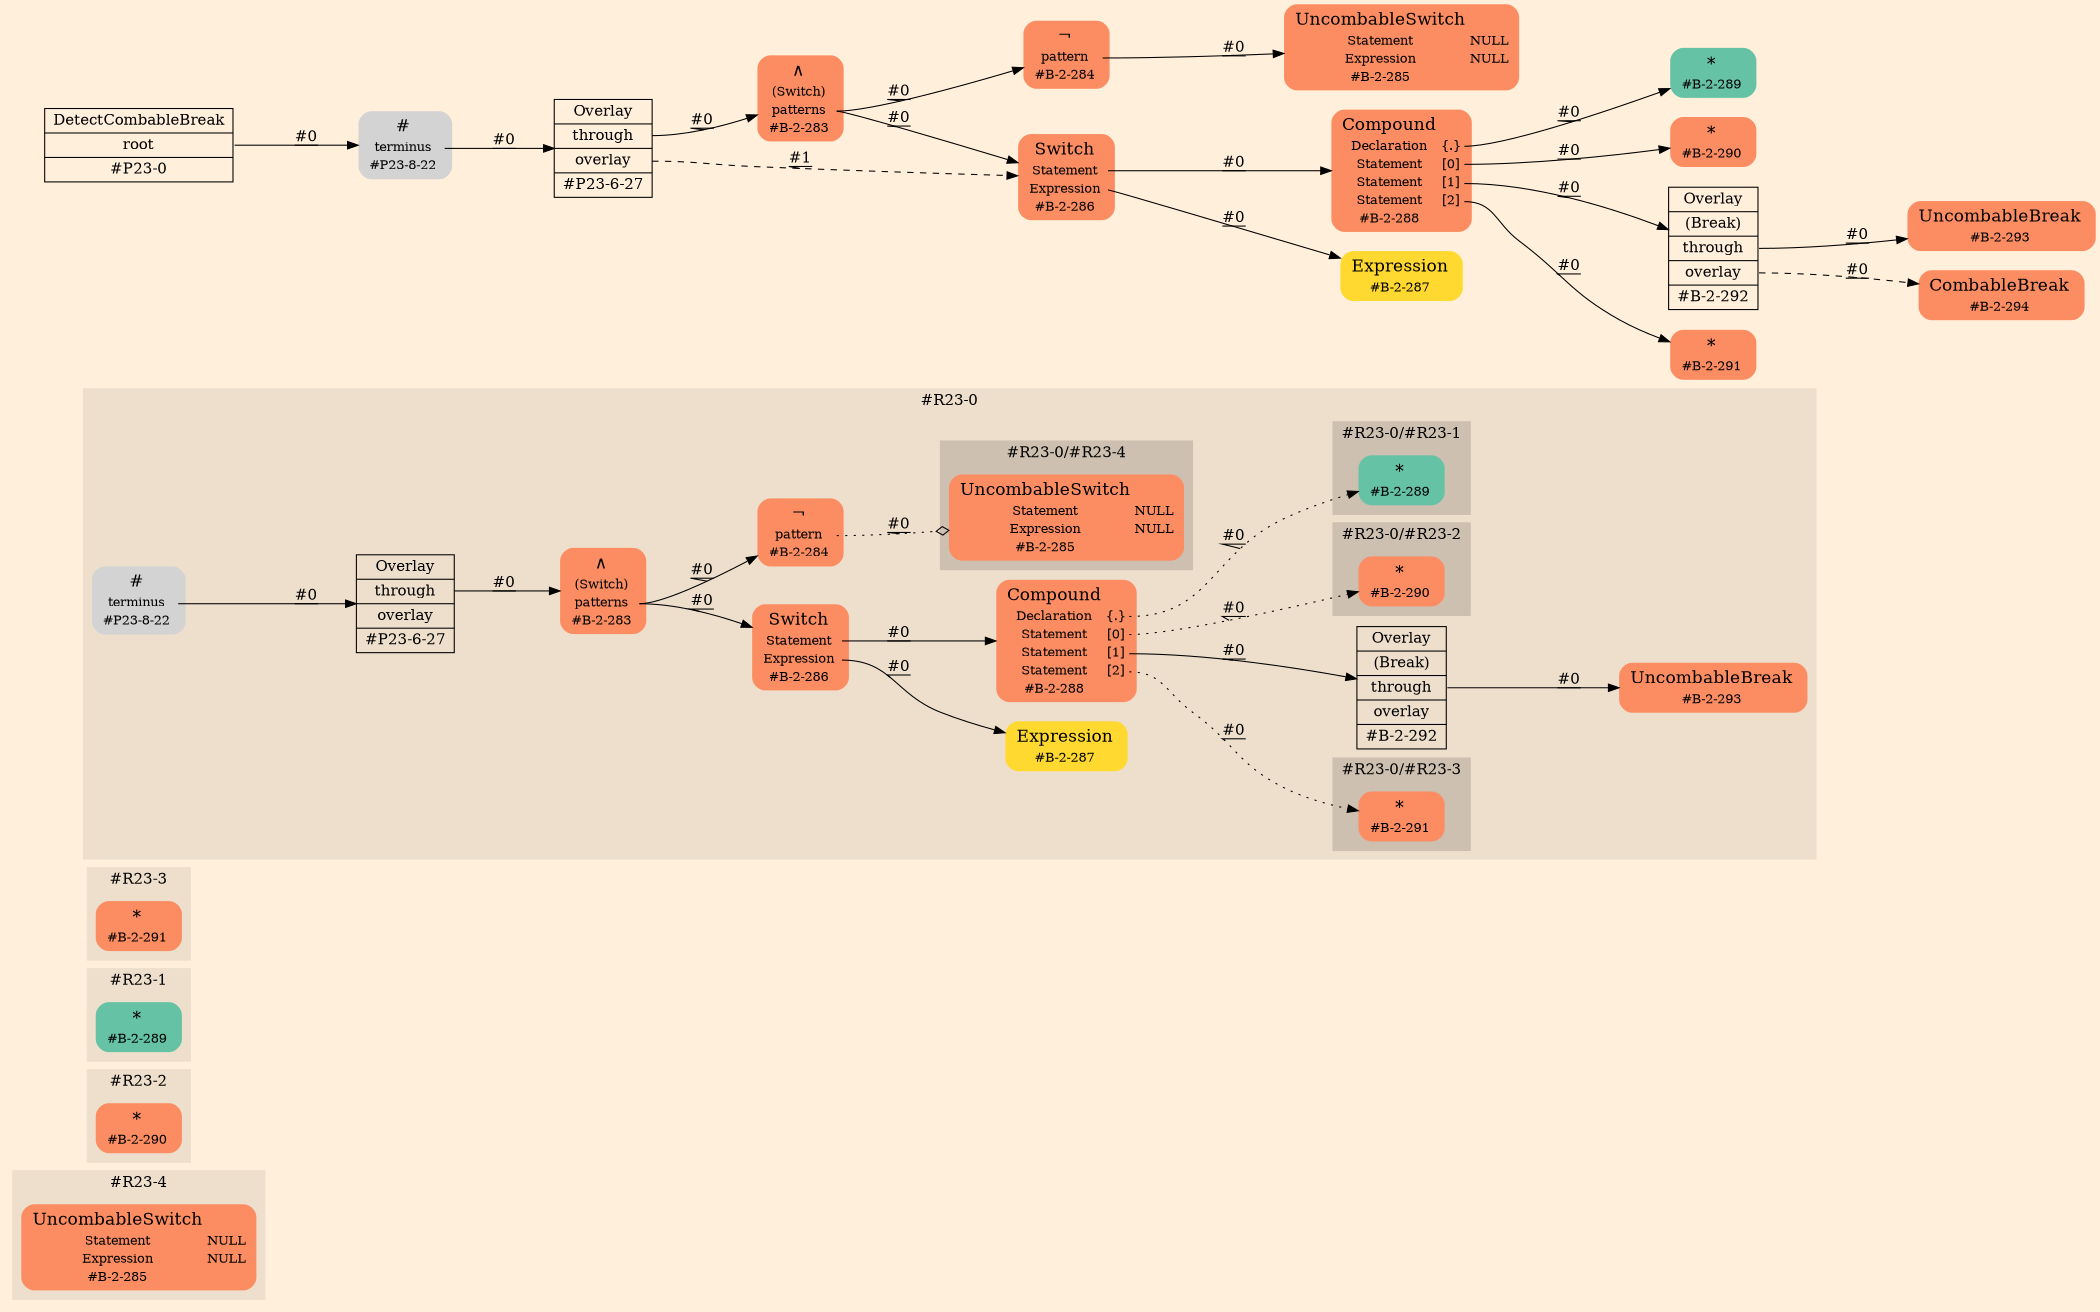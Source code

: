 digraph Inferno {
graph [
    rankdir = "LR"
    ranksep = 1.0
    size = "14,20"
    bgcolor = antiquewhite1
    color = black
    fontcolor = black
];
node [
];
// -------------------- figure #R23-4 --------------------
subgraph "cluster#R23-4" {
    label = "#R23-4"
    style = "filled"
    color = antiquewhite2
    "#R23-4/#B-2-285" [
        shape = "plaintext"
        fillcolor = "/set28/2"
        label = <<TABLE BORDER="0" CELLBORDER="0" CELLSPACING="0">
         <TR><TD><FONT POINT-SIZE="16.0">UncombableSwitch</FONT></TD><TD></TD></TR>
         <TR><TD>Statement</TD><TD PORT="port0">NULL</TD></TR>
         <TR><TD>Expression</TD><TD PORT="port1">NULL</TD></TR>
         <TR><TD>#B-2-285</TD><TD PORT="port2"></TD></TR>
        </TABLE>>
        style = "rounded,filled"
        fontsize = "12"
    ];
    
}


// -------------------- figure #R23-2 --------------------
subgraph "cluster#R23-2" {
    label = "#R23-2"
    style = "filled"
    color = antiquewhite2
    "#R23-2/#B-2-290" [
        shape = "plaintext"
        fillcolor = "/set28/2"
        label = <<TABLE BORDER="0" CELLBORDER="0" CELLSPACING="0">
         <TR><TD><FONT POINT-SIZE="16.0">*</FONT></TD><TD></TD></TR>
         <TR><TD>#B-2-290</TD><TD PORT="port0"></TD></TR>
        </TABLE>>
        style = "rounded,filled"
        fontsize = "12"
    ];
    
}


// -------------------- figure #R23-1 --------------------
subgraph "cluster#R23-1" {
    label = "#R23-1"
    style = "filled"
    color = antiquewhite2
    "#R23-1/#B-2-289" [
        shape = "plaintext"
        fillcolor = "/set28/1"
        label = <<TABLE BORDER="0" CELLBORDER="0" CELLSPACING="0">
         <TR><TD><FONT POINT-SIZE="16.0">*</FONT></TD><TD></TD></TR>
         <TR><TD>#B-2-289</TD><TD PORT="port0"></TD></TR>
        </TABLE>>
        style = "rounded,filled"
        fontsize = "12"
    ];
    
}


// -------------------- figure #R23-3 --------------------
subgraph "cluster#R23-3" {
    label = "#R23-3"
    style = "filled"
    color = antiquewhite2
    "#R23-3/#B-2-291" [
        shape = "plaintext"
        fillcolor = "/set28/2"
        label = <<TABLE BORDER="0" CELLBORDER="0" CELLSPACING="0">
         <TR><TD><FONT POINT-SIZE="16.0">*</FONT></TD><TD></TD></TR>
         <TR><TD>#B-2-291</TD><TD PORT="port0"></TD></TR>
        </TABLE>>
        style = "rounded,filled"
        fontsize = "12"
    ];
    
}


// -------------------- figure #R23-0 --------------------
subgraph "cluster#R23-0" {
    label = "#R23-0"
    style = "filled"
    color = antiquewhite2
    "#R23-0/#B-2-293" [
        shape = "plaintext"
        fillcolor = "/set28/2"
        label = <<TABLE BORDER="0" CELLBORDER="0" CELLSPACING="0">
         <TR><TD><FONT POINT-SIZE="16.0">UncombableBreak</FONT></TD><TD></TD></TR>
         <TR><TD>#B-2-293</TD><TD PORT="port0"></TD></TR>
        </TABLE>>
        style = "rounded,filled"
        fontsize = "12"
    ];
    
    "#R23-0/#B-2-292" [
        shape = "record"
        fillcolor = antiquewhite2
        label = "<fixed> Overlay | <port0> (Break) | <port1> through | <port2> overlay | <port3> #B-2-292"
        style = "filled"
        fontsize = "14"
        color = black
        fontcolor = black
    ];
    
    "#R23-0/#B-2-288" [
        shape = "plaintext"
        fillcolor = "/set28/2"
        label = <<TABLE BORDER="0" CELLBORDER="0" CELLSPACING="0">
         <TR><TD><FONT POINT-SIZE="16.0">Compound</FONT></TD><TD></TD></TR>
         <TR><TD>Declaration</TD><TD PORT="port0">{.}</TD></TR>
         <TR><TD>Statement</TD><TD PORT="port1">[0]</TD></TR>
         <TR><TD>Statement</TD><TD PORT="port2">[1]</TD></TR>
         <TR><TD>Statement</TD><TD PORT="port3">[2]</TD></TR>
         <TR><TD>#B-2-288</TD><TD PORT="port4"></TD></TR>
        </TABLE>>
        style = "rounded,filled"
        fontsize = "12"
    ];
    
    "#R23-0/#P23-6-27" [
        shape = "record"
        fillcolor = antiquewhite2
        label = "<fixed> Overlay | <port0> through | <port1> overlay | <port2> #P23-6-27"
        style = "filled"
        fontsize = "14"
        color = black
        fontcolor = black
    ];
    
    "#R23-0/#P23-8-22" [
        shape = "plaintext"
        label = <<TABLE BORDER="0" CELLBORDER="0" CELLSPACING="0">
         <TR><TD><FONT POINT-SIZE="16.0">#</FONT></TD><TD></TD></TR>
         <TR><TD>terminus</TD><TD PORT="port0"></TD></TR>
         <TR><TD>#P23-8-22</TD><TD PORT="port1"></TD></TR>
        </TABLE>>
        style = "rounded,filled"
        fontsize = "12"
    ];
    
    "#R23-0/#B-2-283" [
        shape = "plaintext"
        fillcolor = "/set28/2"
        label = <<TABLE BORDER="0" CELLBORDER="0" CELLSPACING="0">
         <TR><TD><FONT POINT-SIZE="16.0">∧</FONT></TD><TD></TD></TR>
         <TR><TD>(Switch)</TD><TD PORT="port0"></TD></TR>
         <TR><TD>patterns</TD><TD PORT="port1"></TD></TR>
         <TR><TD>#B-2-283</TD><TD PORT="port2"></TD></TR>
        </TABLE>>
        style = "rounded,filled"
        fontsize = "12"
    ];
    
    "#R23-0/#B-2-286" [
        shape = "plaintext"
        fillcolor = "/set28/2"
        label = <<TABLE BORDER="0" CELLBORDER="0" CELLSPACING="0">
         <TR><TD><FONT POINT-SIZE="16.0">Switch</FONT></TD><TD></TD></TR>
         <TR><TD>Statement</TD><TD PORT="port0"></TD></TR>
         <TR><TD>Expression</TD><TD PORT="port1"></TD></TR>
         <TR><TD>#B-2-286</TD><TD PORT="port2"></TD></TR>
        </TABLE>>
        style = "rounded,filled"
        fontsize = "12"
    ];
    
    "#R23-0/#B-2-287" [
        shape = "plaintext"
        fillcolor = "/set28/6"
        label = <<TABLE BORDER="0" CELLBORDER="0" CELLSPACING="0">
         <TR><TD><FONT POINT-SIZE="16.0">Expression</FONT></TD><TD></TD></TR>
         <TR><TD>#B-2-287</TD><TD PORT="port0"></TD></TR>
        </TABLE>>
        style = "rounded,filled"
        fontsize = "12"
    ];
    
    "#R23-0/#B-2-284" [
        shape = "plaintext"
        fillcolor = "/set28/2"
        label = <<TABLE BORDER="0" CELLBORDER="0" CELLSPACING="0">
         <TR><TD><FONT POINT-SIZE="16.0">¬</FONT></TD><TD></TD></TR>
         <TR><TD>pattern</TD><TD PORT="port0"></TD></TR>
         <TR><TD>#B-2-284</TD><TD PORT="port1"></TD></TR>
        </TABLE>>
        style = "rounded,filled"
        fontsize = "12"
    ];
    
    subgraph "cluster#R23-0/#R23-3" {
        label = "#R23-0/#R23-3"
        style = "filled"
        color = antiquewhite3
        "#R23-0/#0/#B-2-291" [
            shape = "plaintext"
            fillcolor = "/set28/2"
            label = <<TABLE BORDER="0" CELLBORDER="0" CELLSPACING="0">
             <TR><TD><FONT POINT-SIZE="16.0">*</FONT></TD><TD></TD></TR>
             <TR><TD>#B-2-291</TD><TD PORT="port0"></TD></TR>
            </TABLE>>
            style = "rounded,filled"
            fontsize = "12"
        ];
        
    }
    
    subgraph "cluster#R23-0/#R23-1" {
        label = "#R23-0/#R23-1"
        style = "filled"
        color = antiquewhite3
        "#R23-0/#0/#B-2-289" [
            shape = "plaintext"
            fillcolor = "/set28/1"
            label = <<TABLE BORDER="0" CELLBORDER="0" CELLSPACING="0">
             <TR><TD><FONT POINT-SIZE="16.0">*</FONT></TD><TD></TD></TR>
             <TR><TD>#B-2-289</TD><TD PORT="port0"></TD></TR>
            </TABLE>>
            style = "rounded,filled"
            fontsize = "12"
        ];
        
    }
    
    subgraph "cluster#R23-0/#R23-2" {
        label = "#R23-0/#R23-2"
        style = "filled"
        color = antiquewhite3
        "#R23-0/#0/#B-2-290" [
            shape = "plaintext"
            fillcolor = "/set28/2"
            label = <<TABLE BORDER="0" CELLBORDER="0" CELLSPACING="0">
             <TR><TD><FONT POINT-SIZE="16.0">*</FONT></TD><TD></TD></TR>
             <TR><TD>#B-2-290</TD><TD PORT="port0"></TD></TR>
            </TABLE>>
            style = "rounded,filled"
            fontsize = "12"
        ];
        
    }
    
    subgraph "cluster#R23-0/#R23-4" {
        label = "#R23-0/#R23-4"
        style = "filled"
        color = antiquewhite3
        "#R23-0/#0/#B-2-285" [
            shape = "plaintext"
            fillcolor = "/set28/2"
            label = <<TABLE BORDER="0" CELLBORDER="0" CELLSPACING="0">
             <TR><TD><FONT POINT-SIZE="16.0">UncombableSwitch</FONT></TD><TD></TD></TR>
             <TR><TD>Statement</TD><TD PORT="port0">NULL</TD></TR>
             <TR><TD>Expression</TD><TD PORT="port1">NULL</TD></TR>
             <TR><TD>#B-2-285</TD><TD PORT="port2"></TD></TR>
            </TABLE>>
            style = "rounded,filled"
            fontsize = "12"
        ];
        
    }
    
}


// -------------------- transformation figure --------------------
"CR#P23-0" [
    shape = "record"
    fillcolor = antiquewhite1
    label = "<fixed> DetectCombableBreak | <port0> root | <port1> #P23-0"
    style = "filled"
    fontsize = "14"
    color = black
    fontcolor = black
];

"#P23-8-22" [
    shape = "plaintext"
    label = <<TABLE BORDER="0" CELLBORDER="0" CELLSPACING="0">
     <TR><TD><FONT POINT-SIZE="16.0">#</FONT></TD><TD></TD></TR>
     <TR><TD>terminus</TD><TD PORT="port0"></TD></TR>
     <TR><TD>#P23-8-22</TD><TD PORT="port1"></TD></TR>
    </TABLE>>
    style = "rounded,filled"
    fontsize = "12"
];

"#P23-6-27" [
    shape = "record"
    fillcolor = antiquewhite1
    label = "<fixed> Overlay | <port0> through | <port1> overlay | <port2> #P23-6-27"
    style = "filled"
    fontsize = "14"
    color = black
    fontcolor = black
];

"#B-2-283" [
    shape = "plaintext"
    fillcolor = "/set28/2"
    label = <<TABLE BORDER="0" CELLBORDER="0" CELLSPACING="0">
     <TR><TD><FONT POINT-SIZE="16.0">∧</FONT></TD><TD></TD></TR>
     <TR><TD>(Switch)</TD><TD PORT="port0"></TD></TR>
     <TR><TD>patterns</TD><TD PORT="port1"></TD></TR>
     <TR><TD>#B-2-283</TD><TD PORT="port2"></TD></TR>
    </TABLE>>
    style = "rounded,filled"
    fontsize = "12"
];

"#B-2-284" [
    shape = "plaintext"
    fillcolor = "/set28/2"
    label = <<TABLE BORDER="0" CELLBORDER="0" CELLSPACING="0">
     <TR><TD><FONT POINT-SIZE="16.0">¬</FONT></TD><TD></TD></TR>
     <TR><TD>pattern</TD><TD PORT="port0"></TD></TR>
     <TR><TD>#B-2-284</TD><TD PORT="port1"></TD></TR>
    </TABLE>>
    style = "rounded,filled"
    fontsize = "12"
];

"#B-2-285" [
    shape = "plaintext"
    fillcolor = "/set28/2"
    label = <<TABLE BORDER="0" CELLBORDER="0" CELLSPACING="0">
     <TR><TD><FONT POINT-SIZE="16.0">UncombableSwitch</FONT></TD><TD></TD></TR>
     <TR><TD>Statement</TD><TD PORT="port0">NULL</TD></TR>
     <TR><TD>Expression</TD><TD PORT="port1">NULL</TD></TR>
     <TR><TD>#B-2-285</TD><TD PORT="port2"></TD></TR>
    </TABLE>>
    style = "rounded,filled"
    fontsize = "12"
];

"#B-2-286" [
    shape = "plaintext"
    fillcolor = "/set28/2"
    label = <<TABLE BORDER="0" CELLBORDER="0" CELLSPACING="0">
     <TR><TD><FONT POINT-SIZE="16.0">Switch</FONT></TD><TD></TD></TR>
     <TR><TD>Statement</TD><TD PORT="port0"></TD></TR>
     <TR><TD>Expression</TD><TD PORT="port1"></TD></TR>
     <TR><TD>#B-2-286</TD><TD PORT="port2"></TD></TR>
    </TABLE>>
    style = "rounded,filled"
    fontsize = "12"
];

"#B-2-288" [
    shape = "plaintext"
    fillcolor = "/set28/2"
    label = <<TABLE BORDER="0" CELLBORDER="0" CELLSPACING="0">
     <TR><TD><FONT POINT-SIZE="16.0">Compound</FONT></TD><TD></TD></TR>
     <TR><TD>Declaration</TD><TD PORT="port0">{.}</TD></TR>
     <TR><TD>Statement</TD><TD PORT="port1">[0]</TD></TR>
     <TR><TD>Statement</TD><TD PORT="port2">[1]</TD></TR>
     <TR><TD>Statement</TD><TD PORT="port3">[2]</TD></TR>
     <TR><TD>#B-2-288</TD><TD PORT="port4"></TD></TR>
    </TABLE>>
    style = "rounded,filled"
    fontsize = "12"
];

"#B-2-289" [
    shape = "plaintext"
    fillcolor = "/set28/1"
    label = <<TABLE BORDER="0" CELLBORDER="0" CELLSPACING="0">
     <TR><TD><FONT POINT-SIZE="16.0">*</FONT></TD><TD></TD></TR>
     <TR><TD>#B-2-289</TD><TD PORT="port0"></TD></TR>
    </TABLE>>
    style = "rounded,filled"
    fontsize = "12"
];

"#B-2-290" [
    shape = "plaintext"
    fillcolor = "/set28/2"
    label = <<TABLE BORDER="0" CELLBORDER="0" CELLSPACING="0">
     <TR><TD><FONT POINT-SIZE="16.0">*</FONT></TD><TD></TD></TR>
     <TR><TD>#B-2-290</TD><TD PORT="port0"></TD></TR>
    </TABLE>>
    style = "rounded,filled"
    fontsize = "12"
];

"#B-2-292" [
    shape = "record"
    fillcolor = antiquewhite1
    label = "<fixed> Overlay | <port0> (Break) | <port1> through | <port2> overlay | <port3> #B-2-292"
    style = "filled"
    fontsize = "14"
    color = black
    fontcolor = black
];

"#B-2-293" [
    shape = "plaintext"
    fillcolor = "/set28/2"
    label = <<TABLE BORDER="0" CELLBORDER="0" CELLSPACING="0">
     <TR><TD><FONT POINT-SIZE="16.0">UncombableBreak</FONT></TD><TD></TD></TR>
     <TR><TD>#B-2-293</TD><TD PORT="port0"></TD></TR>
    </TABLE>>
    style = "rounded,filled"
    fontsize = "12"
];

"#B-2-294" [
    shape = "plaintext"
    fillcolor = "/set28/2"
    label = <<TABLE BORDER="0" CELLBORDER="0" CELLSPACING="0">
     <TR><TD><FONT POINT-SIZE="16.0">CombableBreak</FONT></TD><TD></TD></TR>
     <TR><TD>#B-2-294</TD><TD PORT="port0"></TD></TR>
    </TABLE>>
    style = "rounded,filled"
    fontsize = "12"
];

"#B-2-291" [
    shape = "plaintext"
    fillcolor = "/set28/2"
    label = <<TABLE BORDER="0" CELLBORDER="0" CELLSPACING="0">
     <TR><TD><FONT POINT-SIZE="16.0">*</FONT></TD><TD></TD></TR>
     <TR><TD>#B-2-291</TD><TD PORT="port0"></TD></TR>
    </TABLE>>
    style = "rounded,filled"
    fontsize = "12"
];

"#B-2-287" [
    shape = "plaintext"
    fillcolor = "/set28/6"
    label = <<TABLE BORDER="0" CELLBORDER="0" CELLSPACING="0">
     <TR><TD><FONT POINT-SIZE="16.0">Expression</FONT></TD><TD></TD></TR>
     <TR><TD>#B-2-287</TD><TD PORT="port0"></TD></TR>
    </TABLE>>
    style = "rounded,filled"
    fontsize = "12"
];



// -------------------- links --------------------
// links for block CR#P23-0
"CR#P23-0":port0 -> "#P23-8-22" [
    style="solid"
    label = "#0"
    decorate = true
    color = black
    fontcolor = black
];

// links for block #P23-8-22
"#P23-8-22":port0 -> "#P23-6-27" [
    style="solid"
    label = "#0"
    decorate = true
    color = black
    fontcolor = black
];

// links for block #P23-6-27
"#P23-6-27":port0 -> "#B-2-283" [
    style="solid"
    label = "#0"
    decorate = true
    color = black
    fontcolor = black
];

"#P23-6-27":port1 -> "#B-2-286" [
    style="dashed"
    label = "#1"
    decorate = true
    color = black
    fontcolor = black
];

// links for block #B-2-283
"#B-2-283":port1 -> "#B-2-284" [
    style="solid"
    label = "#0"
    decorate = true
    color = black
    fontcolor = black
];

"#B-2-283":port1 -> "#B-2-286" [
    style="solid"
    label = "#0"
    decorate = true
    color = black
    fontcolor = black
];

// links for block #B-2-284
"#B-2-284":port0 -> "#B-2-285" [
    style="solid"
    label = "#0"
    decorate = true
    color = black
    fontcolor = black
];

// links for block #B-2-285
// links for block #B-2-286
"#B-2-286":port0 -> "#B-2-288" [
    style="solid"
    label = "#0"
    decorate = true
    color = black
    fontcolor = black
];

"#B-2-286":port1 -> "#B-2-287" [
    style="solid"
    label = "#0"
    decorate = true
    color = black
    fontcolor = black
];

// links for block #B-2-288
"#B-2-288":port0 -> "#B-2-289" [
    style="solid"
    label = "#0"
    decorate = true
    color = black
    fontcolor = black
];

"#B-2-288":port1 -> "#B-2-290" [
    style="solid"
    label = "#0"
    decorate = true
    color = black
    fontcolor = black
];

"#B-2-288":port2 -> "#B-2-292" [
    style="solid"
    label = "#0"
    decorate = true
    color = black
    fontcolor = black
];

"#B-2-288":port3 -> "#B-2-291" [
    style="solid"
    label = "#0"
    decorate = true
    color = black
    fontcolor = black
];

// links for block #B-2-289
// links for block #B-2-290
// links for block #B-2-292
"#B-2-292":port1 -> "#B-2-293" [
    style="solid"
    label = "#0"
    decorate = true
    color = black
    fontcolor = black
];

"#B-2-292":port2 -> "#B-2-294" [
    style="dashed"
    label = "#0"
    decorate = true
    color = black
    fontcolor = black
];

// links for block #B-2-293
// links for block #B-2-294
// links for block #B-2-291
// links for block #B-2-287
// links for block #R23-0/#B-2-293
// links for block #R23-0/#B-2-292
"#R23-0/#B-2-292":port1 -> "#R23-0/#B-2-293" [
    style="solid"
    label = "#0"
    decorate = true
    color = black
    fontcolor = black
];

// links for block #R23-0/#B-2-288
"#R23-0/#B-2-288":port0 -> "#R23-0/#0/#B-2-289" [
    style="dotted"
    label = "#0"
    decorate = true
    color = black
    fontcolor = black
];

"#R23-0/#B-2-288":port1 -> "#R23-0/#0/#B-2-290" [
    style="dotted"
    label = "#0"
    decorate = true
    color = black
    fontcolor = black
];

"#R23-0/#B-2-288":port2 -> "#R23-0/#B-2-292" [
    style="solid"
    label = "#0"
    decorate = true
    color = black
    fontcolor = black
];

"#R23-0/#B-2-288":port3 -> "#R23-0/#0/#B-2-291" [
    style="dotted"
    label = "#0"
    decorate = true
    color = black
    fontcolor = black
];

// links for block #R23-0/#P23-6-27
"#R23-0/#P23-6-27":port0 -> "#R23-0/#B-2-283" [
    style="solid"
    label = "#0"
    decorate = true
    color = black
    fontcolor = black
];

// links for block #R23-0/#P23-8-22
"#R23-0/#P23-8-22":port0 -> "#R23-0/#P23-6-27" [
    style="solid"
    label = "#0"
    decorate = true
    color = black
    fontcolor = black
];

// links for block #R23-0/#B-2-283
"#R23-0/#B-2-283":port1 -> "#R23-0/#B-2-284" [
    style="solid"
    label = "#0"
    decorate = true
    color = black
    fontcolor = black
];

"#R23-0/#B-2-283":port1 -> "#R23-0/#B-2-286" [
    style="solid"
    label = "#0"
    decorate = true
    color = black
    fontcolor = black
];

// links for block #R23-0/#B-2-286
"#R23-0/#B-2-286":port0 -> "#R23-0/#B-2-288" [
    style="solid"
    label = "#0"
    decorate = true
    color = black
    fontcolor = black
];

"#R23-0/#B-2-286":port1 -> "#R23-0/#B-2-287" [
    style="solid"
    label = "#0"
    decorate = true
    color = black
    fontcolor = black
];

// links for block #R23-0/#B-2-287
// links for block #R23-0/#B-2-284
"#R23-0/#B-2-284":port0 -> "#R23-0/#0/#B-2-285" [
    style="dotted"
    arrowhead="odiamond"
    label = "#0"
    decorate = true
    color = black
    fontcolor = black
];

// links for block #R23-0/#0/#B-2-291
// links for block #R23-0/#0/#B-2-289
// links for block #R23-0/#0/#B-2-290
// links for block #R23-0/#0/#B-2-285
// links for block #R23-3/#B-2-291
// links for block #R23-1/#B-2-289
// links for block #R23-2/#B-2-290
// links for block #R23-4/#B-2-285
}
